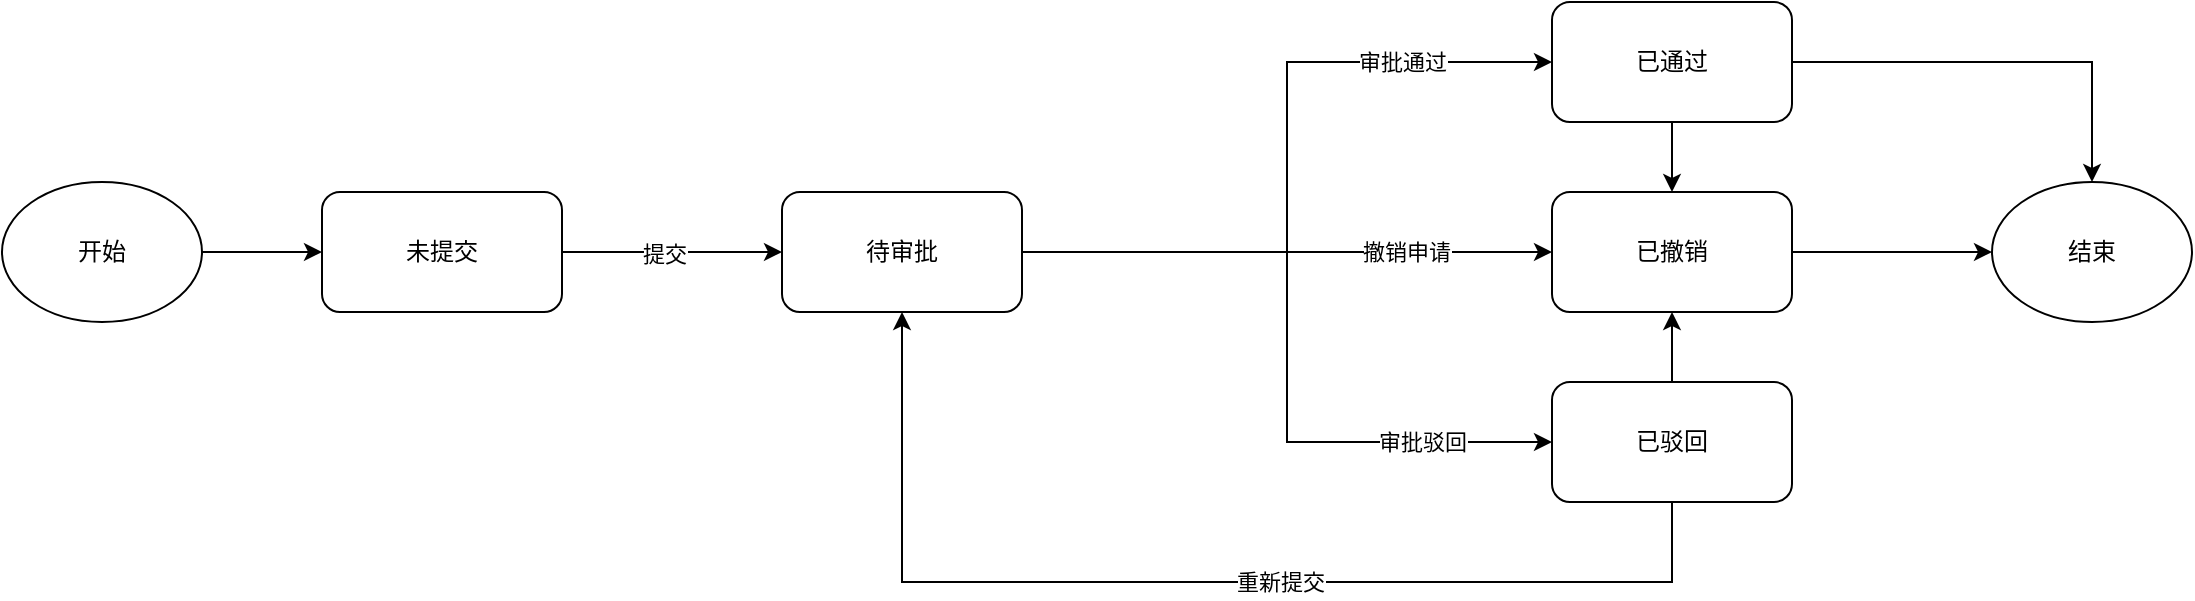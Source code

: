 <mxfile version="20.8.10" type="device"><diagram name="第 1 页" id="DoM9U44aT3qBvUE1X7vY"><mxGraphModel dx="954" dy="612" grid="1" gridSize="10" guides="1" tooltips="1" connect="1" arrows="1" fold="1" page="1" pageScale="1" pageWidth="48000" pageHeight="36000" math="0" shadow="0"><root><mxCell id="0"/><mxCell id="1" parent="0"/><mxCell id="qskGDGR0eRypWRujeFS4-7" style="edgeStyle=orthogonalEdgeStyle;rounded=0;orthogonalLoop=1;jettySize=auto;html=1;exitX=1;exitY=0.5;exitDx=0;exitDy=0;" parent="1" source="qskGDGR0eRypWRujeFS4-1" edge="1"><mxGeometry relative="1" as="geometry"><mxPoint x="220" y="235" as="targetPoint"/></mxGeometry></mxCell><mxCell id="qskGDGR0eRypWRujeFS4-1" value="开始" style="ellipse;whiteSpace=wrap;html=1;" parent="1" vertex="1"><mxGeometry x="60" y="200" width="100" height="70" as="geometry"/></mxCell><mxCell id="qskGDGR0eRypWRujeFS4-9" style="edgeStyle=orthogonalEdgeStyle;rounded=0;orthogonalLoop=1;jettySize=auto;html=1;exitX=1;exitY=0.5;exitDx=0;exitDy=0;entryX=0;entryY=0.5;entryDx=0;entryDy=0;" parent="1" source="qskGDGR0eRypWRujeFS4-2" target="qskGDGR0eRypWRujeFS4-4" edge="1"><mxGeometry relative="1" as="geometry"/></mxCell><mxCell id="4qe1DiHTruBb1zKq9e9x-4" value="审批通过" style="edgeLabel;html=1;align=center;verticalAlign=middle;resizable=0;points=[];" vertex="1" connectable="0" parent="qskGDGR0eRypWRujeFS4-9"><mxGeometry x="0.689" y="2" relative="1" as="geometry"><mxPoint x="-19" y="2" as="offset"/></mxGeometry></mxCell><mxCell id="qskGDGR0eRypWRujeFS4-10" style="edgeStyle=orthogonalEdgeStyle;rounded=0;orthogonalLoop=1;jettySize=auto;html=1;exitX=1;exitY=0.5;exitDx=0;exitDy=0;entryX=0;entryY=0.5;entryDx=0;entryDy=0;" parent="1" source="qskGDGR0eRypWRujeFS4-2" target="qskGDGR0eRypWRujeFS4-5" edge="1"><mxGeometry relative="1" as="geometry"/></mxCell><mxCell id="4qe1DiHTruBb1zKq9e9x-6" value="审批驳回" style="edgeLabel;html=1;align=center;verticalAlign=middle;resizable=0;points=[];" vertex="1" connectable="0" parent="qskGDGR0eRypWRujeFS4-10"><mxGeometry x="0.567" y="1" relative="1" as="geometry"><mxPoint x="13" y="1" as="offset"/></mxGeometry></mxCell><mxCell id="qskGDGR0eRypWRujeFS4-18" style="edgeStyle=orthogonalEdgeStyle;rounded=0;orthogonalLoop=1;jettySize=auto;html=1;exitX=1;exitY=0.5;exitDx=0;exitDy=0;entryX=0;entryY=0.5;entryDx=0;entryDy=0;" parent="1" source="qskGDGR0eRypWRujeFS4-2" target="qskGDGR0eRypWRujeFS4-6" edge="1"><mxGeometry relative="1" as="geometry"/></mxCell><mxCell id="4qe1DiHTruBb1zKq9e9x-5" value="撤销申请" style="edgeLabel;html=1;align=center;verticalAlign=middle;resizable=0;points=[];" vertex="1" connectable="0" parent="qskGDGR0eRypWRujeFS4-18"><mxGeometry x="0.449" relative="1" as="geometry"><mxPoint as="offset"/></mxGeometry></mxCell><mxCell id="qskGDGR0eRypWRujeFS4-2" value="待审批" style="rounded=1;whiteSpace=wrap;html=1;" parent="1" vertex="1"><mxGeometry x="450" y="205" width="120" height="60" as="geometry"/></mxCell><mxCell id="qskGDGR0eRypWRujeFS4-19" style="edgeStyle=orthogonalEdgeStyle;rounded=0;orthogonalLoop=1;jettySize=auto;html=1;exitX=0.5;exitY=1;exitDx=0;exitDy=0;" parent="1" source="qskGDGR0eRypWRujeFS4-4" target="qskGDGR0eRypWRujeFS4-6" edge="1"><mxGeometry relative="1" as="geometry"/></mxCell><mxCell id="qskGDGR0eRypWRujeFS4-21" style="edgeStyle=orthogonalEdgeStyle;rounded=0;orthogonalLoop=1;jettySize=auto;html=1;exitX=1;exitY=0.5;exitDx=0;exitDy=0;" parent="1" source="qskGDGR0eRypWRujeFS4-4" target="qskGDGR0eRypWRujeFS4-13" edge="1"><mxGeometry relative="1" as="geometry"/></mxCell><mxCell id="qskGDGR0eRypWRujeFS4-4" value="已通过" style="rounded=1;whiteSpace=wrap;html=1;" parent="1" vertex="1"><mxGeometry x="835" y="110" width="120" height="60" as="geometry"/></mxCell><mxCell id="qskGDGR0eRypWRujeFS4-20" style="edgeStyle=orthogonalEdgeStyle;rounded=0;orthogonalLoop=1;jettySize=auto;html=1;exitX=0.5;exitY=0;exitDx=0;exitDy=0;entryX=0.5;entryY=1;entryDx=0;entryDy=0;" parent="1" source="qskGDGR0eRypWRujeFS4-5" target="qskGDGR0eRypWRujeFS4-6" edge="1"><mxGeometry relative="1" as="geometry"/></mxCell><mxCell id="qskGDGR0eRypWRujeFS4-22" style="edgeStyle=orthogonalEdgeStyle;rounded=0;orthogonalLoop=1;jettySize=auto;html=1;exitX=0.5;exitY=1;exitDx=0;exitDy=0;" parent="1" source="qskGDGR0eRypWRujeFS4-5" target="qskGDGR0eRypWRujeFS4-2" edge="1"><mxGeometry relative="1" as="geometry"><Array as="points"><mxPoint x="895" y="400"/><mxPoint x="510" y="400"/></Array></mxGeometry></mxCell><mxCell id="4qe1DiHTruBb1zKq9e9x-3" value="重新提交" style="edgeLabel;html=1;align=center;verticalAlign=middle;resizable=0;points=[];" vertex="1" connectable="0" parent="qskGDGR0eRypWRujeFS4-22"><mxGeometry x="-0.158" relative="1" as="geometry"><mxPoint as="offset"/></mxGeometry></mxCell><mxCell id="qskGDGR0eRypWRujeFS4-5" value="已驳回" style="rounded=1;whiteSpace=wrap;html=1;" parent="1" vertex="1"><mxGeometry x="835" y="300" width="120" height="60" as="geometry"/></mxCell><mxCell id="qskGDGR0eRypWRujeFS4-14" style="edgeStyle=orthogonalEdgeStyle;rounded=0;orthogonalLoop=1;jettySize=auto;html=1;exitX=1;exitY=0.5;exitDx=0;exitDy=0;" parent="1" source="qskGDGR0eRypWRujeFS4-6" target="qskGDGR0eRypWRujeFS4-13" edge="1"><mxGeometry relative="1" as="geometry"/></mxCell><mxCell id="qskGDGR0eRypWRujeFS4-6" value="已撤销" style="rounded=1;whiteSpace=wrap;html=1;" parent="1" vertex="1"><mxGeometry x="835" y="205" width="120" height="60" as="geometry"/></mxCell><mxCell id="qskGDGR0eRypWRujeFS4-13" value="结束" style="ellipse;whiteSpace=wrap;html=1;" parent="1" vertex="1"><mxGeometry x="1055" y="200" width="100" height="70" as="geometry"/></mxCell><mxCell id="4qe1DiHTruBb1zKq9e9x-1" style="edgeStyle=orthogonalEdgeStyle;rounded=0;orthogonalLoop=1;jettySize=auto;html=1;exitX=1;exitY=0.5;exitDx=0;exitDy=0;entryX=0;entryY=0.5;entryDx=0;entryDy=0;" edge="1" parent="1" source="qskGDGR0eRypWRujeFS4-15" target="qskGDGR0eRypWRujeFS4-2"><mxGeometry relative="1" as="geometry"/></mxCell><mxCell id="4qe1DiHTruBb1zKq9e9x-2" value="提交" style="edgeLabel;html=1;align=center;verticalAlign=middle;resizable=0;points=[];" vertex="1" connectable="0" parent="4qe1DiHTruBb1zKq9e9x-1"><mxGeometry x="-0.073" y="-1" relative="1" as="geometry"><mxPoint as="offset"/></mxGeometry></mxCell><mxCell id="qskGDGR0eRypWRujeFS4-15" value="未提交" style="rounded=1;whiteSpace=wrap;html=1;" parent="1" vertex="1"><mxGeometry x="220" y="205" width="120" height="60" as="geometry"/></mxCell></root></mxGraphModel></diagram></mxfile>